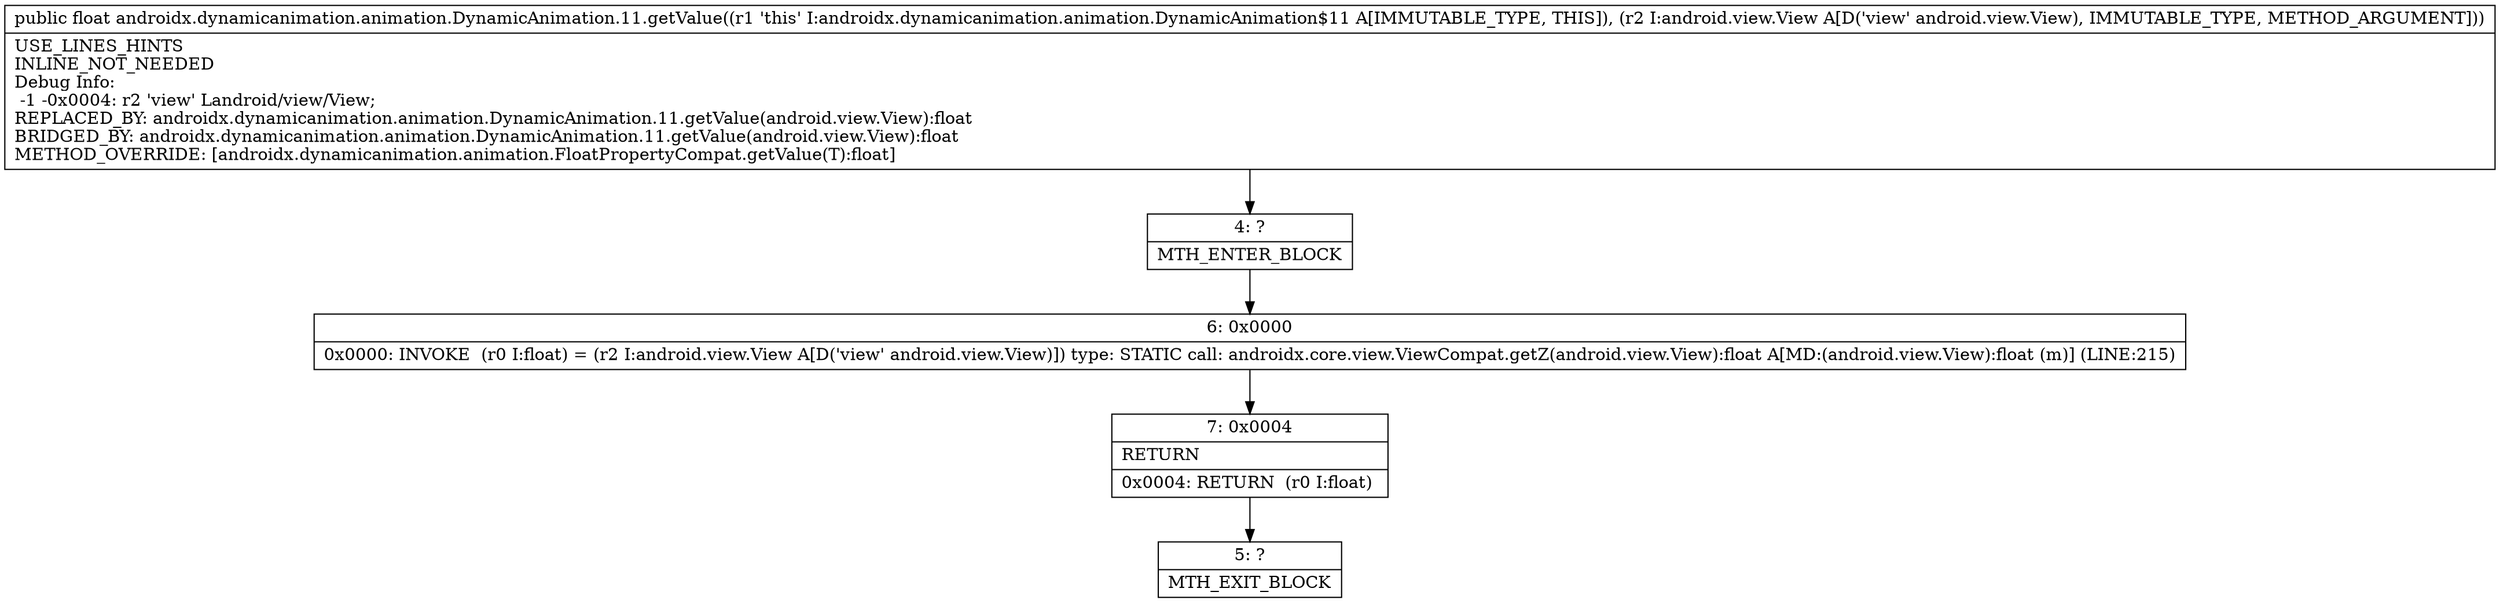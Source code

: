 digraph "CFG forandroidx.dynamicanimation.animation.DynamicAnimation.11.getValue(Landroid\/view\/View;)F" {
Node_4 [shape=record,label="{4\:\ ?|MTH_ENTER_BLOCK\l}"];
Node_6 [shape=record,label="{6\:\ 0x0000|0x0000: INVOKE  (r0 I:float) = (r2 I:android.view.View A[D('view' android.view.View)]) type: STATIC call: androidx.core.view.ViewCompat.getZ(android.view.View):float A[MD:(android.view.View):float (m)] (LINE:215)\l}"];
Node_7 [shape=record,label="{7\:\ 0x0004|RETURN\l|0x0004: RETURN  (r0 I:float) \l}"];
Node_5 [shape=record,label="{5\:\ ?|MTH_EXIT_BLOCK\l}"];
MethodNode[shape=record,label="{public float androidx.dynamicanimation.animation.DynamicAnimation.11.getValue((r1 'this' I:androidx.dynamicanimation.animation.DynamicAnimation$11 A[IMMUTABLE_TYPE, THIS]), (r2 I:android.view.View A[D('view' android.view.View), IMMUTABLE_TYPE, METHOD_ARGUMENT]))  | USE_LINES_HINTS\lINLINE_NOT_NEEDED\lDebug Info:\l  \-1 \-0x0004: r2 'view' Landroid\/view\/View;\lREPLACED_BY: androidx.dynamicanimation.animation.DynamicAnimation.11.getValue(android.view.View):float\lBRIDGED_BY: androidx.dynamicanimation.animation.DynamicAnimation.11.getValue(android.view.View):float\lMETHOD_OVERRIDE: [androidx.dynamicanimation.animation.FloatPropertyCompat.getValue(T):float]\l}"];
MethodNode -> Node_4;Node_4 -> Node_6;
Node_6 -> Node_7;
Node_7 -> Node_5;
}

